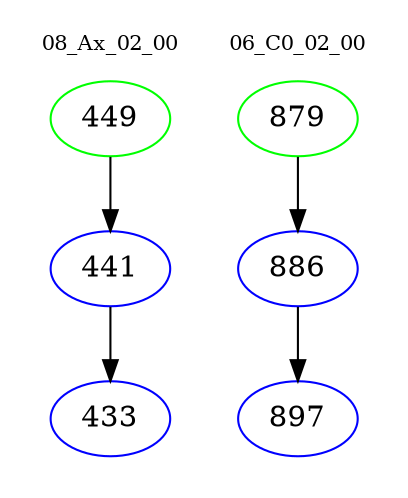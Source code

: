 digraph{
subgraph cluster_0 {
color = white
label = "08_Ax_02_00";
fontsize=10;
T0_449 [label="449", color="green"]
T0_449 -> T0_441 [color="black"]
T0_441 [label="441", color="blue"]
T0_441 -> T0_433 [color="black"]
T0_433 [label="433", color="blue"]
}
subgraph cluster_1 {
color = white
label = "06_C0_02_00";
fontsize=10;
T1_879 [label="879", color="green"]
T1_879 -> T1_886 [color="black"]
T1_886 [label="886", color="blue"]
T1_886 -> T1_897 [color="black"]
T1_897 [label="897", color="blue"]
}
}
